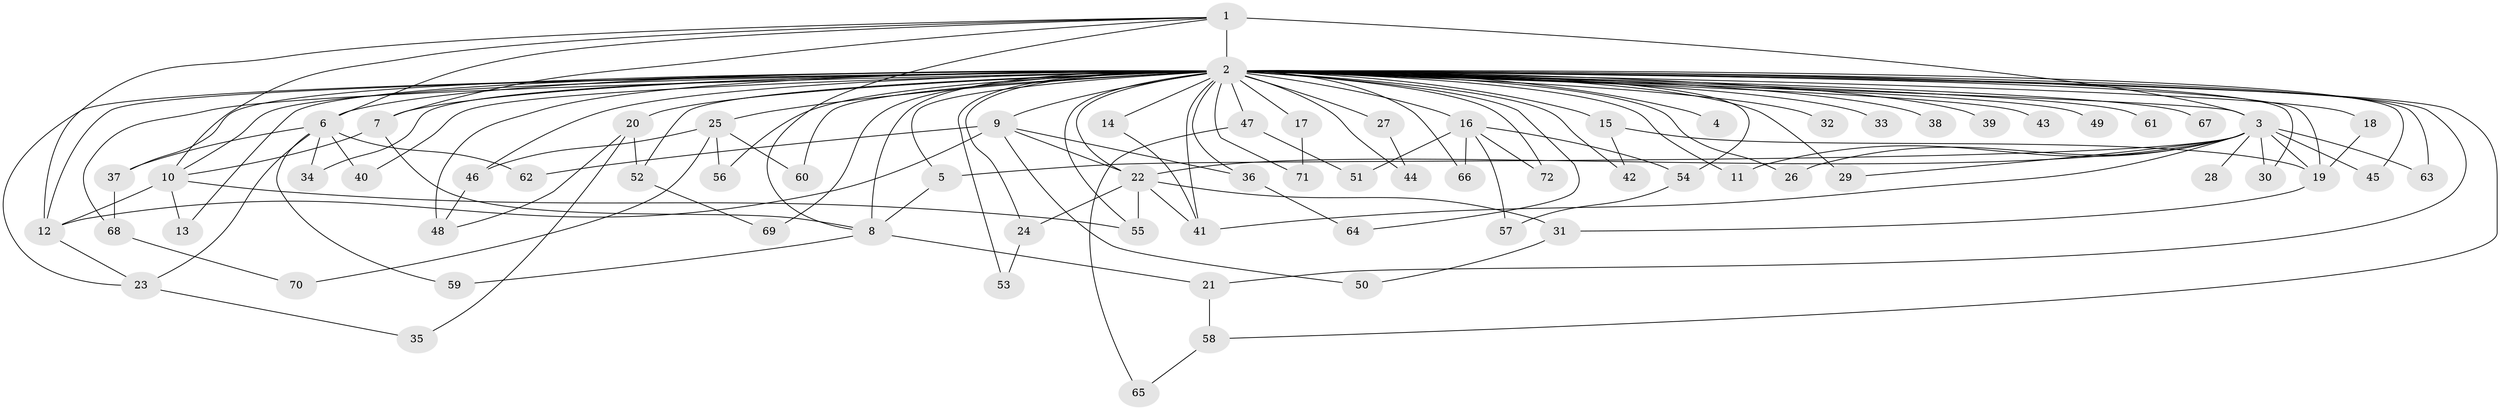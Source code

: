 // original degree distribution, {21: 0.006993006993006993, 18: 0.006993006993006993, 28: 0.013986013986013986, 30: 0.006993006993006993, 14: 0.006993006993006993, 26: 0.006993006993006993, 27: 0.006993006993006993, 37: 0.006993006993006993, 23: 0.006993006993006993, 3: 0.25874125874125875, 4: 0.11188811188811189, 5: 0.02097902097902098, 2: 0.5034965034965035, 8: 0.013986013986013986, 7: 0.013986013986013986, 6: 0.006993006993006993}
// Generated by graph-tools (version 1.1) at 2025/35/03/09/25 02:35:08]
// undirected, 72 vertices, 134 edges
graph export_dot {
graph [start="1"]
  node [color=gray90,style=filled];
  1;
  2;
  3;
  4;
  5;
  6;
  7;
  8;
  9;
  10;
  11;
  12;
  13;
  14;
  15;
  16;
  17;
  18;
  19;
  20;
  21;
  22;
  23;
  24;
  25;
  26;
  27;
  28;
  29;
  30;
  31;
  32;
  33;
  34;
  35;
  36;
  37;
  38;
  39;
  40;
  41;
  42;
  43;
  44;
  45;
  46;
  47;
  48;
  49;
  50;
  51;
  52;
  53;
  54;
  55;
  56;
  57;
  58;
  59;
  60;
  61;
  62;
  63;
  64;
  65;
  66;
  67;
  68;
  69;
  70;
  71;
  72;
  1 -- 2 [weight=15.0];
  1 -- 3 [weight=2.0];
  1 -- 6 [weight=1.0];
  1 -- 7 [weight=1.0];
  1 -- 8 [weight=1.0];
  1 -- 10 [weight=10.0];
  1 -- 12 [weight=1.0];
  2 -- 3 [weight=13.0];
  2 -- 4 [weight=4.0];
  2 -- 5 [weight=1.0];
  2 -- 6 [weight=2.0];
  2 -- 7 [weight=1.0];
  2 -- 8 [weight=2.0];
  2 -- 9 [weight=3.0];
  2 -- 10 [weight=7.0];
  2 -- 11 [weight=1.0];
  2 -- 12 [weight=7.0];
  2 -- 13 [weight=1.0];
  2 -- 14 [weight=3.0];
  2 -- 15 [weight=2.0];
  2 -- 16 [weight=3.0];
  2 -- 17 [weight=3.0];
  2 -- 18 [weight=2.0];
  2 -- 19 [weight=3.0];
  2 -- 20 [weight=3.0];
  2 -- 21 [weight=1.0];
  2 -- 22 [weight=1.0];
  2 -- 23 [weight=1.0];
  2 -- 24 [weight=1.0];
  2 -- 25 [weight=2.0];
  2 -- 26 [weight=1.0];
  2 -- 27 [weight=2.0];
  2 -- 29 [weight=3.0];
  2 -- 30 [weight=1.0];
  2 -- 32 [weight=2.0];
  2 -- 33 [weight=1.0];
  2 -- 34 [weight=1.0];
  2 -- 36 [weight=1.0];
  2 -- 37 [weight=1.0];
  2 -- 38 [weight=3.0];
  2 -- 39 [weight=2.0];
  2 -- 40 [weight=1.0];
  2 -- 41 [weight=1.0];
  2 -- 42 [weight=1.0];
  2 -- 43 [weight=2.0];
  2 -- 44 [weight=1.0];
  2 -- 45 [weight=1.0];
  2 -- 46 [weight=3.0];
  2 -- 47 [weight=2.0];
  2 -- 48 [weight=2.0];
  2 -- 49 [weight=2.0];
  2 -- 52 [weight=1.0];
  2 -- 53 [weight=1.0];
  2 -- 54 [weight=1.0];
  2 -- 55 [weight=1.0];
  2 -- 56 [weight=1.0];
  2 -- 58 [weight=1.0];
  2 -- 60 [weight=1.0];
  2 -- 61 [weight=2.0];
  2 -- 63 [weight=1.0];
  2 -- 64 [weight=1.0];
  2 -- 66 [weight=1.0];
  2 -- 67 [weight=1.0];
  2 -- 68 [weight=1.0];
  2 -- 69 [weight=1.0];
  2 -- 71 [weight=1.0];
  2 -- 72 [weight=1.0];
  3 -- 5 [weight=1.0];
  3 -- 11 [weight=1.0];
  3 -- 19 [weight=2.0];
  3 -- 22 [weight=1.0];
  3 -- 26 [weight=1.0];
  3 -- 28 [weight=1.0];
  3 -- 29 [weight=1.0];
  3 -- 30 [weight=1.0];
  3 -- 41 [weight=1.0];
  3 -- 45 [weight=1.0];
  3 -- 63 [weight=1.0];
  5 -- 8 [weight=1.0];
  6 -- 23 [weight=1.0];
  6 -- 34 [weight=1.0];
  6 -- 37 [weight=1.0];
  6 -- 40 [weight=1.0];
  6 -- 59 [weight=1.0];
  6 -- 62 [weight=1.0];
  7 -- 8 [weight=1.0];
  7 -- 10 [weight=1.0];
  8 -- 21 [weight=1.0];
  8 -- 59 [weight=1.0];
  9 -- 12 [weight=1.0];
  9 -- 22 [weight=1.0];
  9 -- 36 [weight=1.0];
  9 -- 50 [weight=1.0];
  9 -- 62 [weight=1.0];
  10 -- 12 [weight=1.0];
  10 -- 13 [weight=1.0];
  10 -- 55 [weight=1.0];
  12 -- 23 [weight=1.0];
  14 -- 41 [weight=1.0];
  15 -- 19 [weight=1.0];
  15 -- 42 [weight=1.0];
  16 -- 51 [weight=1.0];
  16 -- 54 [weight=1.0];
  16 -- 57 [weight=1.0];
  16 -- 66 [weight=1.0];
  16 -- 72 [weight=1.0];
  17 -- 71 [weight=1.0];
  18 -- 19 [weight=1.0];
  19 -- 31 [weight=1.0];
  20 -- 35 [weight=1.0];
  20 -- 48 [weight=1.0];
  20 -- 52 [weight=1.0];
  21 -- 58 [weight=1.0];
  22 -- 24 [weight=1.0];
  22 -- 31 [weight=1.0];
  22 -- 41 [weight=1.0];
  22 -- 55 [weight=1.0];
  23 -- 35 [weight=1.0];
  24 -- 53 [weight=1.0];
  25 -- 46 [weight=1.0];
  25 -- 56 [weight=1.0];
  25 -- 60 [weight=1.0];
  25 -- 70 [weight=1.0];
  27 -- 44 [weight=1.0];
  31 -- 50 [weight=1.0];
  36 -- 64 [weight=1.0];
  37 -- 68 [weight=1.0];
  46 -- 48 [weight=1.0];
  47 -- 51 [weight=1.0];
  47 -- 65 [weight=1.0];
  52 -- 69 [weight=1.0];
  54 -- 57 [weight=1.0];
  58 -- 65 [weight=1.0];
  68 -- 70 [weight=1.0];
}
